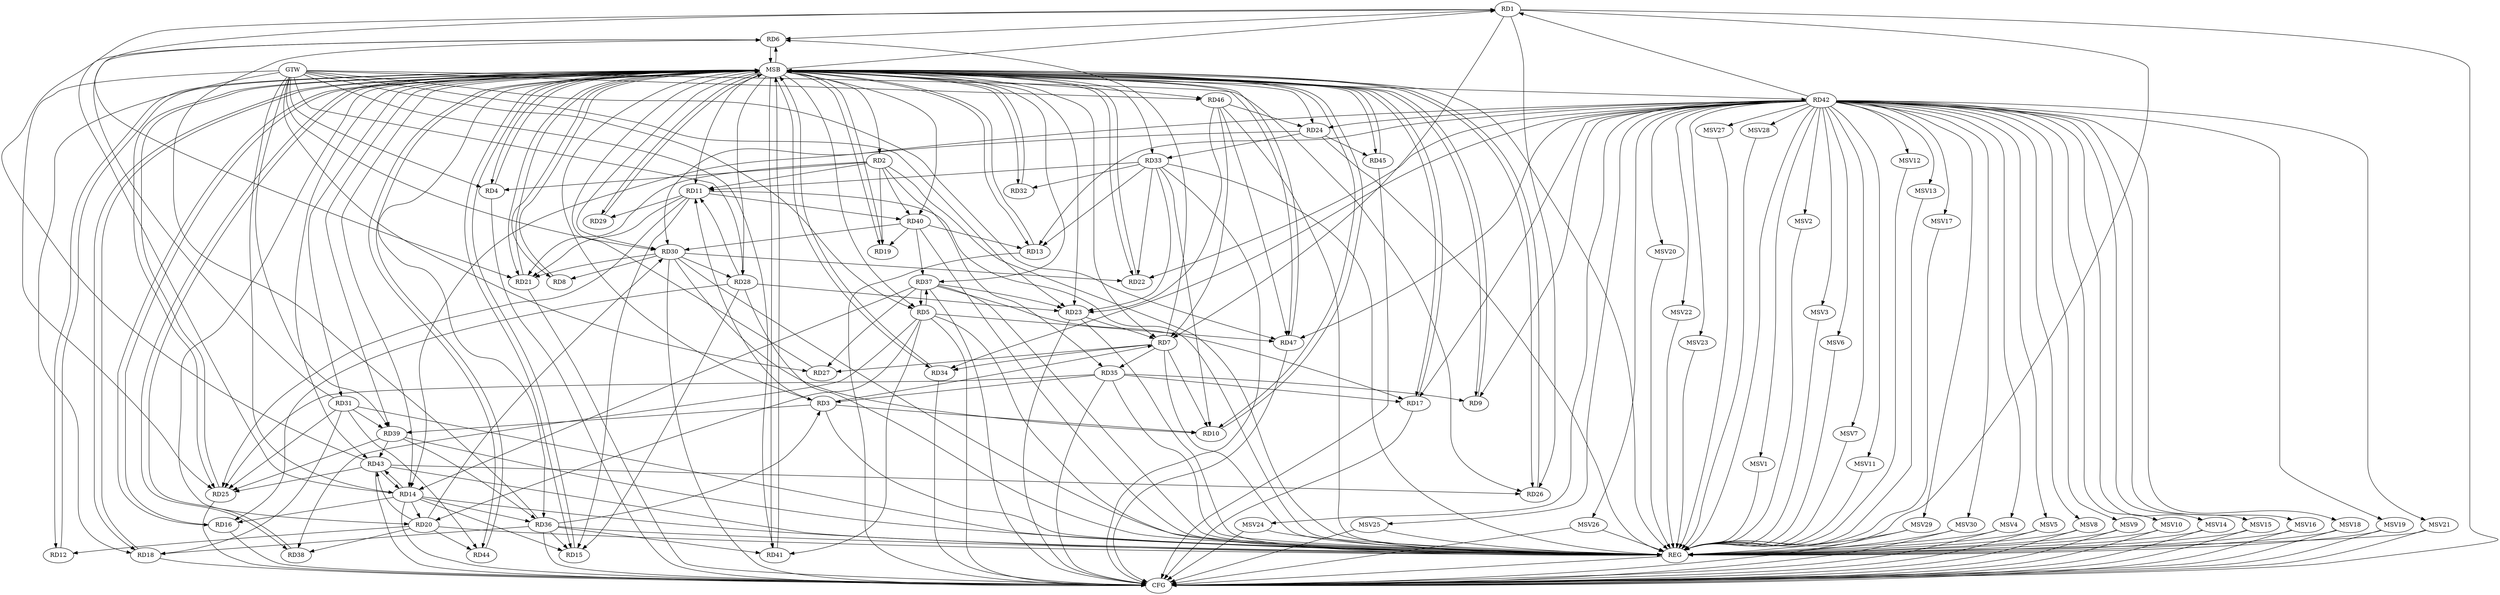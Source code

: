 strict digraph G {
  RD1 [ label="RD1" ];
  RD2 [ label="RD2" ];
  RD3 [ label="RD3" ];
  RD4 [ label="RD4" ];
  RD5 [ label="RD5" ];
  RD6 [ label="RD6" ];
  RD7 [ label="RD7" ];
  RD8 [ label="RD8" ];
  RD9 [ label="RD9" ];
  RD10 [ label="RD10" ];
  RD11 [ label="RD11" ];
  RD12 [ label="RD12" ];
  RD13 [ label="RD13" ];
  RD14 [ label="RD14" ];
  RD15 [ label="RD15" ];
  RD16 [ label="RD16" ];
  RD17 [ label="RD17" ];
  RD18 [ label="RD18" ];
  RD19 [ label="RD19" ];
  RD20 [ label="RD20" ];
  RD21 [ label="RD21" ];
  RD22 [ label="RD22" ];
  RD23 [ label="RD23" ];
  RD24 [ label="RD24" ];
  RD25 [ label="RD25" ];
  RD26 [ label="RD26" ];
  RD27 [ label="RD27" ];
  RD28 [ label="RD28" ];
  RD29 [ label="RD29" ];
  RD30 [ label="RD30" ];
  RD31 [ label="RD31" ];
  RD32 [ label="RD32" ];
  RD33 [ label="RD33" ];
  RD34 [ label="RD34" ];
  RD35 [ label="RD35" ];
  RD36 [ label="RD36" ];
  RD37 [ label="RD37" ];
  RD38 [ label="RD38" ];
  RD39 [ label="RD39" ];
  RD40 [ label="RD40" ];
  RD41 [ label="RD41" ];
  RD42 [ label="RD42" ];
  RD43 [ label="RD43" ];
  RD44 [ label="RD44" ];
  RD45 [ label="RD45" ];
  RD46 [ label="RD46" ];
  RD47 [ label="RD47" ];
  GTW [ label="GTW" ];
  REG [ label="REG" ];
  MSB [ label="MSB" ];
  CFG [ label="CFG" ];
  MSV1 [ label="MSV1" ];
  MSV2 [ label="MSV2" ];
  MSV3 [ label="MSV3" ];
  MSV4 [ label="MSV4" ];
  MSV5 [ label="MSV5" ];
  MSV6 [ label="MSV6" ];
  MSV7 [ label="MSV7" ];
  MSV8 [ label="MSV8" ];
  MSV9 [ label="MSV9" ];
  MSV10 [ label="MSV10" ];
  MSV11 [ label="MSV11" ];
  MSV12 [ label="MSV12" ];
  MSV13 [ label="MSV13" ];
  MSV14 [ label="MSV14" ];
  MSV15 [ label="MSV15" ];
  MSV16 [ label="MSV16" ];
  MSV17 [ label="MSV17" ];
  MSV18 [ label="MSV18" ];
  MSV19 [ label="MSV19" ];
  MSV20 [ label="MSV20" ];
  MSV21 [ label="MSV21" ];
  MSV22 [ label="MSV22" ];
  MSV23 [ label="MSV23" ];
  MSV24 [ label="MSV24" ];
  MSV25 [ label="MSV25" ];
  MSV26 [ label="MSV26" ];
  MSV27 [ label="MSV27" ];
  MSV28 [ label="MSV28" ];
  MSV29 [ label="MSV29" ];
  MSV30 [ label="MSV30" ];
  RD1 -> RD6;
  RD1 -> RD7;
  RD1 -> RD21;
  RD1 -> RD26;
  RD42 -> RD1;
  RD43 -> RD1;
  RD2 -> RD4;
  RD2 -> RD11;
  RD2 -> RD19;
  RD2 -> RD21;
  RD2 -> RD35;
  RD2 -> RD40;
  RD3 -> RD7;
  RD3 -> RD10;
  RD3 -> RD11;
  RD35 -> RD3;
  RD36 -> RD3;
  RD3 -> RD39;
  RD5 -> RD20;
  RD5 -> RD37;
  RD37 -> RD5;
  RD5 -> RD38;
  RD5 -> RD41;
  RD5 -> RD47;
  RD7 -> RD6;
  RD14 -> RD6;
  RD31 -> RD6;
  RD36 -> RD6;
  RD7 -> RD10;
  RD23 -> RD7;
  RD7 -> RD27;
  RD7 -> RD34;
  RD7 -> RD35;
  RD46 -> RD7;
  RD30 -> RD8;
  RD35 -> RD9;
  RD42 -> RD9;
  RD30 -> RD10;
  RD33 -> RD10;
  RD11 -> RD15;
  RD11 -> RD21;
  RD11 -> RD25;
  RD28 -> RD11;
  RD11 -> RD29;
  RD33 -> RD11;
  RD11 -> RD40;
  RD20 -> RD12;
  RD33 -> RD13;
  RD40 -> RD13;
  RD42 -> RD13;
  RD14 -> RD15;
  RD14 -> RD16;
  RD14 -> RD20;
  RD24 -> RD14;
  RD14 -> RD36;
  RD37 -> RD14;
  RD14 -> RD43;
  RD43 -> RD14;
  RD28 -> RD15;
  RD36 -> RD15;
  RD28 -> RD16;
  RD35 -> RD17;
  RD37 -> RD17;
  RD42 -> RD17;
  RD31 -> RD18;
  RD36 -> RD18;
  RD40 -> RD19;
  RD20 -> RD30;
  RD20 -> RD38;
  RD20 -> RD43;
  RD20 -> RD44;
  RD30 -> RD21;
  RD30 -> RD22;
  RD33 -> RD22;
  RD42 -> RD22;
  RD28 -> RD23;
  RD33 -> RD23;
  RD37 -> RD23;
  RD46 -> RD23;
  RD24 -> RD33;
  RD42 -> RD24;
  RD24 -> RD45;
  RD46 -> RD24;
  RD31 -> RD25;
  RD35 -> RD25;
  RD39 -> RD25;
  RD43 -> RD25;
  RD43 -> RD26;
  RD37 -> RD27;
  RD30 -> RD28;
  RD40 -> RD30;
  RD42 -> RD30;
  RD31 -> RD39;
  RD31 -> RD44;
  RD33 -> RD32;
  RD42 -> RD34;
  RD39 -> RD36;
  RD36 -> RD41;
  RD40 -> RD37;
  RD39 -> RD43;
  RD42 -> RD47;
  RD46 -> RD47;
  GTW -> RD47;
  GTW -> RD25;
  GTW -> RD26;
  GTW -> RD41;
  GTW -> RD27;
  GTW -> RD5;
  GTW -> RD4;
  GTW -> RD23;
  GTW -> RD14;
  GTW -> RD30;
  GTW -> RD39;
  GTW -> RD18;
  GTW -> RD28;
  GTW -> RD46;
  RD1 -> REG;
  RD2 -> REG;
  RD3 -> REG;
  RD5 -> REG;
  RD7 -> REG;
  RD11 -> REG;
  RD14 -> REG;
  RD20 -> REG;
  RD23 -> REG;
  RD24 -> REG;
  RD28 -> REG;
  RD30 -> REG;
  RD31 -> REG;
  RD33 -> REG;
  RD35 -> REG;
  RD36 -> REG;
  RD37 -> REG;
  RD39 -> REG;
  RD40 -> REG;
  RD42 -> REG;
  RD43 -> REG;
  RD46 -> REG;
  RD4 -> MSB;
  MSB -> RD14;
  MSB -> RD37;
  MSB -> RD42;
  MSB -> REG;
  RD6 -> MSB;
  MSB -> RD11;
  MSB -> RD17;
  MSB -> RD21;
  MSB -> RD25;
  RD8 -> MSB;
  MSB -> RD9;
  MSB -> RD12;
  MSB -> RD28;
  RD9 -> MSB;
  MSB -> RD22;
  MSB -> RD39;
  MSB -> RD46;
  RD10 -> MSB;
  MSB -> RD24;
  MSB -> RD31;
  MSB -> RD32;
  MSB -> RD40;
  MSB -> RD45;
  RD12 -> MSB;
  MSB -> RD29;
  MSB -> RD33;
  MSB -> RD47;
  RD13 -> MSB;
  MSB -> RD4;
  MSB -> RD15;
  RD15 -> MSB;
  RD16 -> MSB;
  MSB -> RD26;
  MSB -> RD34;
  RD17 -> MSB;
  MSB -> RD8;
  MSB -> RD16;
  RD18 -> MSB;
  MSB -> RD43;
  MSB -> RD44;
  RD19 -> MSB;
  MSB -> RD3;
  MSB -> RD23;
  RD21 -> MSB;
  MSB -> RD1;
  RD22 -> MSB;
  MSB -> RD2;
  RD25 -> MSB;
  MSB -> RD19;
  MSB -> RD38;
  RD26 -> MSB;
  MSB -> RD10;
  MSB -> RD36;
  RD27 -> MSB;
  MSB -> RD18;
  RD29 -> MSB;
  MSB -> RD5;
  RD32 -> MSB;
  MSB -> RD6;
  RD34 -> MSB;
  RD38 -> MSB;
  MSB -> RD7;
  MSB -> RD13;
  MSB -> RD30;
  RD41 -> MSB;
  RD44 -> MSB;
  MSB -> RD41;
  RD45 -> MSB;
  RD47 -> MSB;
  MSB -> RD20;
  RD25 -> CFG;
  RD17 -> CFG;
  RD33 -> CFG;
  RD21 -> CFG;
  RD36 -> CFG;
  RD14 -> CFG;
  RD18 -> CFG;
  RD43 -> CFG;
  RD16 -> CFG;
  RD37 -> CFG;
  RD4 -> CFG;
  RD34 -> CFG;
  RD1 -> CFG;
  RD45 -> CFG;
  RD23 -> CFG;
  RD13 -> CFG;
  RD30 -> CFG;
  RD35 -> CFG;
  RD5 -> CFG;
  RD47 -> CFG;
  REG -> CFG;
  RD42 -> MSV1;
  RD42 -> MSV2;
  RD42 -> MSV3;
  RD42 -> MSV4;
  MSV1 -> REG;
  MSV2 -> REG;
  MSV3 -> REG;
  MSV4 -> REG;
  MSV4 -> CFG;
  RD42 -> MSV5;
  RD42 -> MSV6;
  MSV5 -> REG;
  MSV5 -> CFG;
  MSV6 -> REG;
  RD42 -> MSV7;
  RD42 -> MSV8;
  MSV7 -> REG;
  MSV8 -> REG;
  MSV8 -> CFG;
  RD42 -> MSV9;
  MSV9 -> REG;
  MSV9 -> CFG;
  RD42 -> MSV10;
  MSV10 -> REG;
  MSV10 -> CFG;
  RD42 -> MSV11;
  MSV11 -> REG;
  RD42 -> MSV12;
  RD42 -> MSV13;
  MSV12 -> REG;
  MSV13 -> REG;
  RD42 -> MSV14;
  MSV14 -> REG;
  MSV14 -> CFG;
  RD42 -> MSV15;
  RD42 -> MSV16;
  MSV15 -> REG;
  MSV15 -> CFG;
  MSV16 -> REG;
  MSV16 -> CFG;
  RD42 -> MSV17;
  MSV17 -> REG;
  RD42 -> MSV18;
  RD42 -> MSV19;
  RD42 -> MSV20;
  MSV18 -> REG;
  MSV18 -> CFG;
  MSV19 -> REG;
  MSV19 -> CFG;
  MSV20 -> REG;
  RD42 -> MSV21;
  MSV21 -> REG;
  MSV21 -> CFG;
  RD42 -> MSV22;
  MSV22 -> REG;
  RD42 -> MSV23;
  MSV23 -> REG;
  RD42 -> MSV24;
  RD42 -> MSV25;
  RD42 -> MSV26;
  RD42 -> MSV27;
  MSV24 -> REG;
  MSV24 -> CFG;
  MSV25 -> REG;
  MSV25 -> CFG;
  MSV26 -> REG;
  MSV26 -> CFG;
  MSV27 -> REG;
  RD42 -> MSV28;
  RD42 -> MSV29;
  RD42 -> MSV30;
  MSV28 -> REG;
  MSV29 -> REG;
  MSV29 -> CFG;
  MSV30 -> REG;
  MSV30 -> CFG;
}
